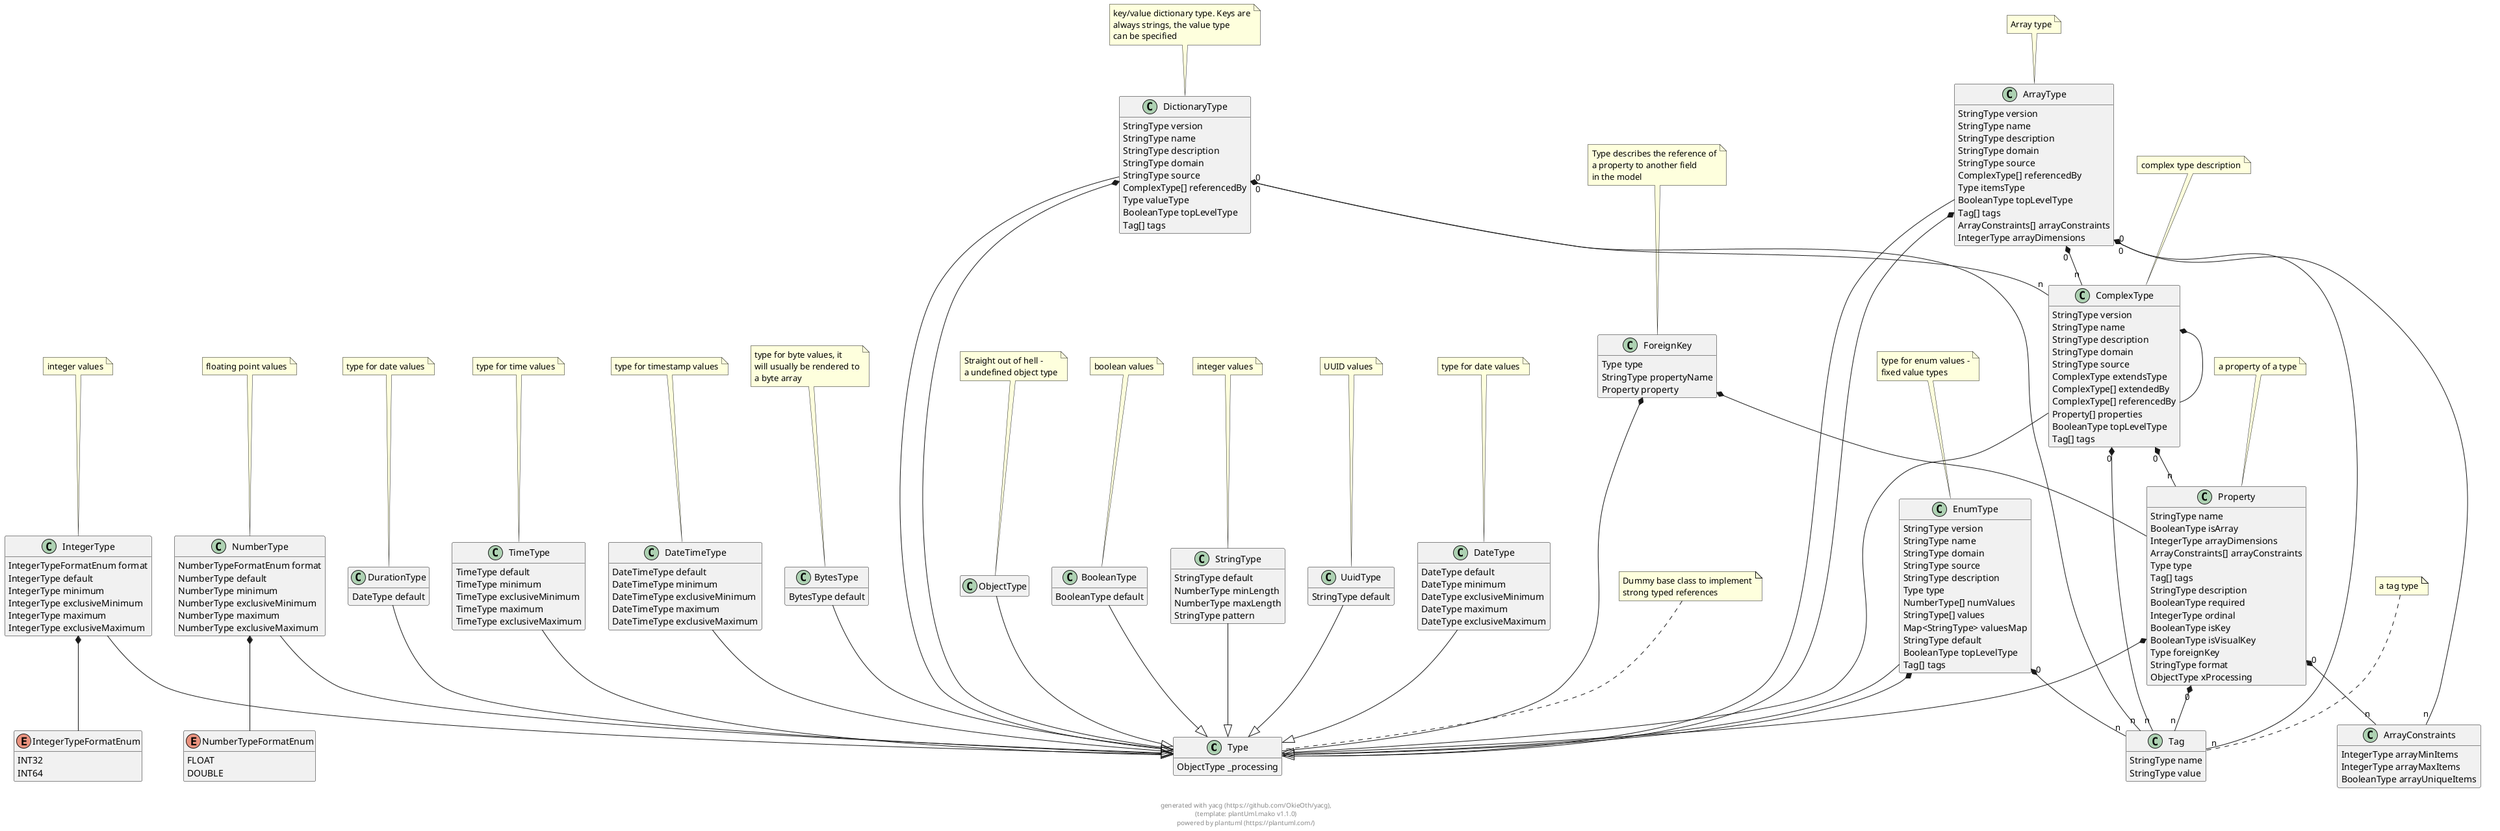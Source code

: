 
@startuml
hide empty methods
hide empty fields

class Type {
        ObjectType _processing
}

note top: Dummy base class to implement\nstrong typed references

class ObjectType {
}

note top: Straight out of hell -\na undefined object type

ObjectType --|> Type
enum IntegerTypeFormatEnum {
    INT32
    INT64
}


class IntegerType {
        IntegerTypeFormatEnum format
        IntegerType default
        IntegerType minimum
        IntegerType exclusiveMinimum
        IntegerType maximum
        IntegerType exclusiveMaximum
}

note top: integer values

IntegerType --|> Type
enum NumberTypeFormatEnum {
    FLOAT
    DOUBLE
}


class NumberType {
        NumberTypeFormatEnum format
        NumberType default
        NumberType minimum
        NumberType exclusiveMinimum
        NumberType maximum
        NumberType exclusiveMaximum
}

note top: floating point values

NumberType --|> Type
class BooleanType {
        BooleanType default
}

note top: boolean values

BooleanType --|> Type
class StringType {
        StringType default
        NumberType minLength
        NumberType maxLength
        StringType pattern
}

note top: integer values

StringType --|> Type
class UuidType {
        StringType default
}

note top: UUID values

UuidType --|> Type
class Tag {
        StringType name
        StringType value
}

note top: a tag type

class EnumType {
        StringType version
        StringType name
        StringType domain
        StringType source
        StringType description
        Type type
        NumberType[] numValues
        StringType[] values
        Map<StringType> valuesMap
        StringType default
        BooleanType topLevelType
        Tag[] tags
}

note top: type for enum values -\nfixed value types

EnumType --|> Type
class DateType {
        DateType default
        DateType minimum
        DateType exclusiveMinimum
        DateType maximum
        DateType exclusiveMaximum
}

note top: type for date values

DateType --|> Type
class TimeType {
        TimeType default
        TimeType minimum
        TimeType exclusiveMinimum
        TimeType maximum
        TimeType exclusiveMaximum
}

note top: type for time values

TimeType --|> Type
class DateTimeType {
        DateTimeType default
        DateTimeType minimum
        DateTimeType exclusiveMinimum
        DateTimeType maximum
        DateTimeType exclusiveMaximum
}

note top: type for timestamp values

DateTimeType --|> Type
class DurationType {
        DateType default
}

note top: type for date values

DurationType --|> Type
class BytesType {
        BytesType default
}

note top: type for byte values, it\nwill usually be rendered to\na byte array

BytesType --|> Type
class ComplexType {
        StringType version
        StringType name
        StringType description
        StringType domain
        StringType source
        ComplexType extendsType
        ComplexType[] extendedBy
        ComplexType[] referencedBy
        Property[] properties
        BooleanType topLevelType
        Tag[] tags
}

note top: complex type description

ComplexType --|> Type
class Property {
        StringType name
        BooleanType isArray
        IntegerType arrayDimensions
        ArrayConstraints[] arrayConstraints
        Type type
        Tag[] tags
        StringType description
        BooleanType required
        IntegerType ordinal
        BooleanType isKey
        BooleanType isVisualKey
        Type foreignKey
        StringType format
        ObjectType xProcessing
}

note top: a property of a type

class DictionaryType {
        StringType version
        StringType name
        StringType description
        StringType domain
        StringType source
        ComplexType[] referencedBy
        Type valueType
        BooleanType topLevelType
        Tag[] tags
}

note top: key/value dictionary type. Keys are\nalways strings, the value type\ncan be specified

DictionaryType --|> Type
class ArrayConstraints {
        IntegerType arrayMinItems
        IntegerType arrayMaxItems
        BooleanType arrayUniqueItems
}


class ArrayType {
        StringType version
        StringType name
        StringType description
        StringType domain
        StringType source
        ComplexType[] referencedBy
        Type itemsType
        BooleanType topLevelType
        Tag[] tags
        ArrayConstraints[] arrayConstraints
        IntegerType arrayDimensions
}

note top: Array type

ArrayType --|> Type
class ForeignKey {
        Type type
        StringType propertyName
        Property property
}

note top: Type describes the reference of\na property to another field\nin the model


    

    
    
    
IntegerType  *--  IntegerTypeFormatEnum
            






    
    
NumberType  *--  NumberTypeFormatEnum
            






    

    




    

    


    





EnumType  *--  Type
            






EnumType "0" *-- "n" Tag
            

    





    





    





    

    

    





ComplexType  *--  ComplexType
            



ComplexType "0" *-- "n" Property
            


ComplexType "0" *-- "n" Tag
            

    



Property "0" *-- "n" ArrayConstraints
            

Property  *--  Type
            

Property "0" *-- "n" Tag
            









    





DictionaryType "0" *-- "n" ComplexType
            

DictionaryType  *--  Type
            


DictionaryType "0" *-- "n" Tag
            

    



    





ArrayType "0" *-- "n" ComplexType
            

ArrayType  *--  Type
            


ArrayType "0" *-- "n" Tag
            

ArrayType "0" *-- "n" ArrayConstraints
            


    
ForeignKey  *--  Type
            


ForeignKey  *--  Property
            


footer \ngenerated with yacg (https://github.com/OkieOth/yacg),\n(template: plantUml.mako v1.1.0)\npowered by plantuml (https://plantuml.com/)
@enduml